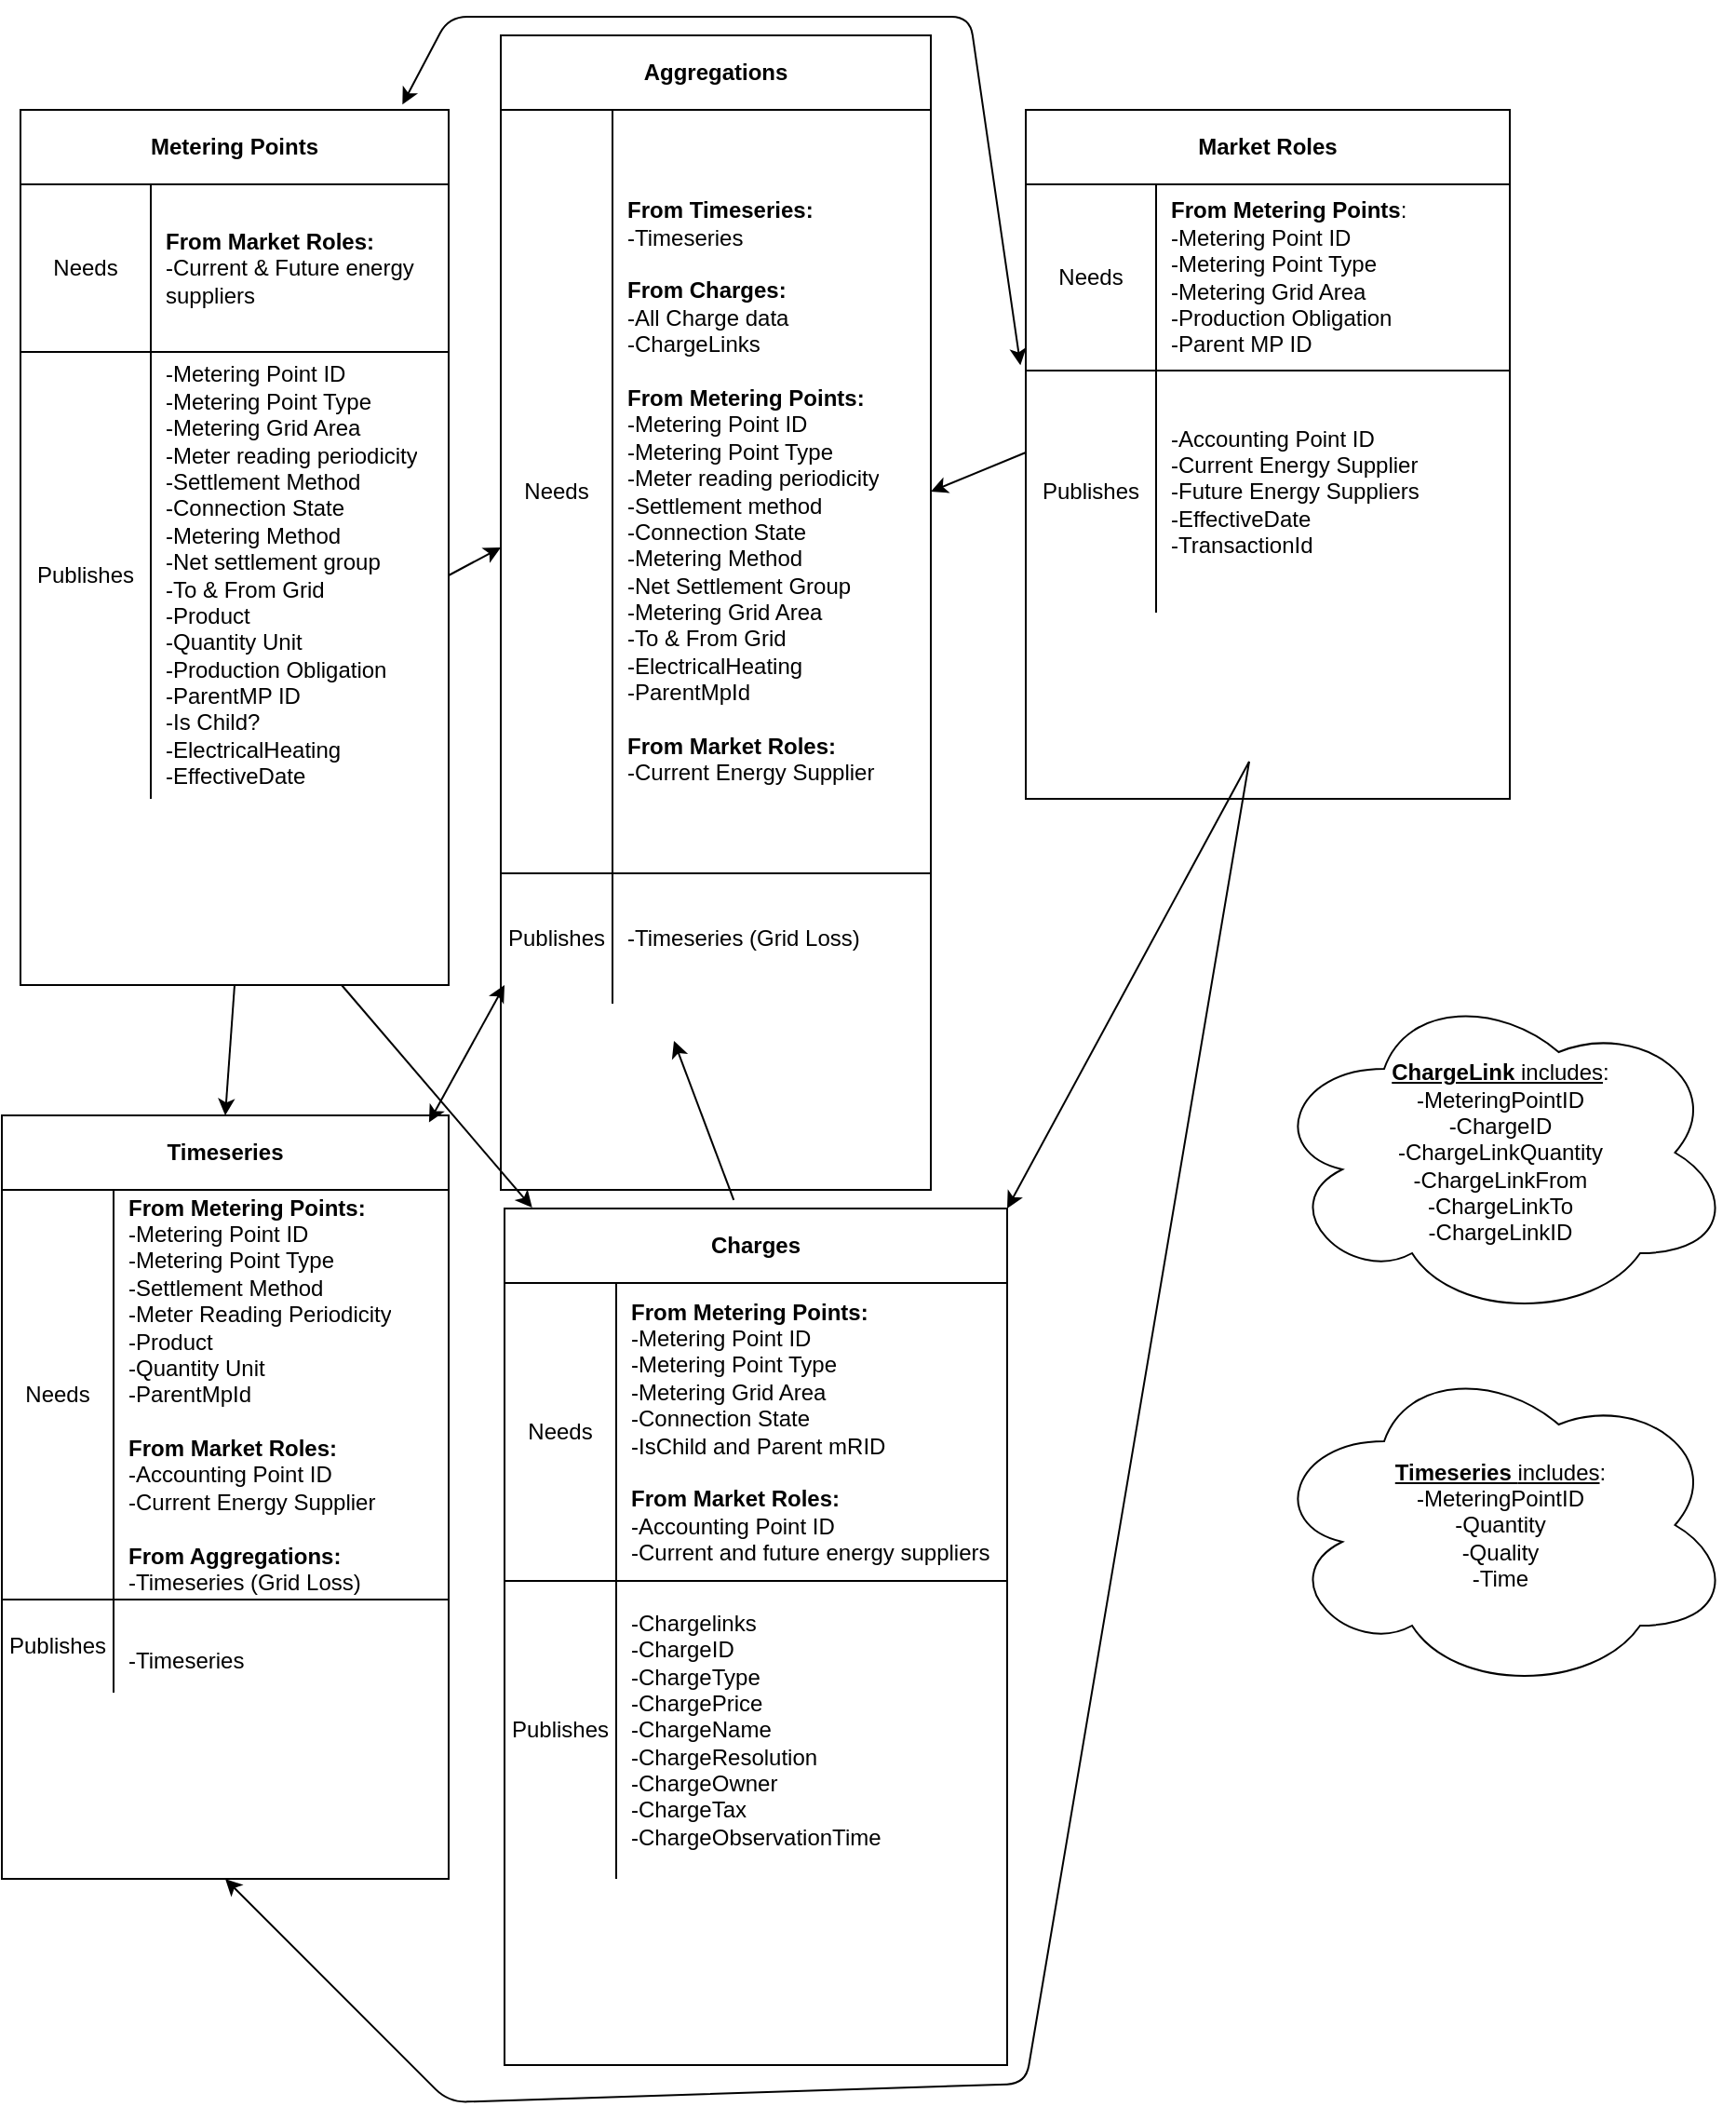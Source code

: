 <mxfile version="14.2.6" type="device"><diagram id="92r15I72fb07YGjZy0iK" name="Page-1"><mxGraphModel dx="1795" dy="1788" grid="1" gridSize="10" guides="1" tooltips="1" connect="1" arrows="1" fold="1" page="1" pageScale="1" pageWidth="827" pageHeight="1169" math="0" shadow="0"><root><mxCell id="0"/><mxCell id="1" parent="0"/><mxCell id="Mabt-3Se4oyptyURrfW0-4" value="Metering Points" style="shape=table;html=1;whiteSpace=wrap;startSize=40;container=1;collapsible=0;childLayout=tableLayout;fixedRows=1;rowLines=0;fontStyle=1;align=center;" parent="1" vertex="1"><mxGeometry x="40" y="20" width="230" height="470" as="geometry"/></mxCell><mxCell id="Mabt-3Se4oyptyURrfW0-5" value="" style="shape=partialRectangle;html=1;whiteSpace=wrap;collapsible=0;dropTarget=0;pointerEvents=0;fillColor=none;top=0;left=0;bottom=1;right=0;points=[[0,0.5],[1,0.5]];portConstraint=eastwest;" parent="Mabt-3Se4oyptyURrfW0-4" vertex="1"><mxGeometry y="40" width="230" height="90" as="geometry"/></mxCell><mxCell id="Mabt-3Se4oyptyURrfW0-6" value="Needs" style="shape=partialRectangle;html=1;whiteSpace=wrap;connectable=0;fillColor=none;top=0;left=0;bottom=0;right=0;overflow=hidden;" parent="Mabt-3Se4oyptyURrfW0-5" vertex="1"><mxGeometry width="70" height="90" as="geometry"/></mxCell><mxCell id="Mabt-3Se4oyptyURrfW0-7" value="&lt;b&gt;From Market Roles:&lt;/b&gt;&lt;br&gt;-Current &amp;amp; Future energy suppliers" style="shape=partialRectangle;html=1;whiteSpace=wrap;connectable=0;fillColor=none;top=0;left=0;bottom=0;right=0;align=left;spacingLeft=6;overflow=hidden;" parent="Mabt-3Se4oyptyURrfW0-5" vertex="1"><mxGeometry x="70" width="160" height="90" as="geometry"/></mxCell><mxCell id="Mabt-3Se4oyptyURrfW0-8" value="" style="shape=partialRectangle;html=1;whiteSpace=wrap;collapsible=0;dropTarget=0;pointerEvents=0;fillColor=none;top=0;left=0;bottom=0;right=0;points=[[0,0.5],[1,0.5]];portConstraint=eastwest;" parent="Mabt-3Se4oyptyURrfW0-4" vertex="1"><mxGeometry y="130" width="230" height="240" as="geometry"/></mxCell><mxCell id="Mabt-3Se4oyptyURrfW0-9" value="Publishes" style="shape=partialRectangle;html=1;whiteSpace=wrap;connectable=0;fillColor=none;top=0;left=0;bottom=0;right=0;overflow=hidden;" parent="Mabt-3Se4oyptyURrfW0-8" vertex="1"><mxGeometry width="70" height="240" as="geometry"/></mxCell><mxCell id="Mabt-3Se4oyptyURrfW0-10" value="-Metering Point ID&lt;br&gt;-Metering Point Type&lt;br&gt;-Metering Grid Area&lt;br&gt;-Meter reading periodicity&lt;br&gt;-Settlement Method&lt;br&gt;-Connection State&lt;br&gt;-Metering Method&lt;br&gt;-Net settlement group&lt;br&gt;-To &amp;amp; From Grid&lt;br&gt;-Product&lt;br&gt;-Quantity Unit&lt;br&gt;-Production Obligation&lt;br&gt;-ParentMP ID&lt;br&gt;-Is Child?&lt;br&gt;&lt;div&gt;-ElectricalHeating&lt;/div&gt;&lt;div&gt;-EffectiveDate&lt;br&gt;&lt;/div&gt;" style="shape=partialRectangle;html=1;whiteSpace=wrap;connectable=0;fillColor=none;top=0;left=0;bottom=0;right=0;align=left;spacingLeft=6;overflow=hidden;" parent="Mabt-3Se4oyptyURrfW0-8" vertex="1"><mxGeometry x="70" width="160" height="240" as="geometry"/></mxCell><mxCell id="Mabt-3Se4oyptyURrfW0-14" value="Aggregations" style="shape=table;html=1;whiteSpace=wrap;startSize=40;container=1;collapsible=0;childLayout=tableLayout;fixedRows=1;rowLines=0;fontStyle=1;align=center;" parent="1" vertex="1"><mxGeometry x="298" y="-20" width="231" height="620" as="geometry"/></mxCell><mxCell id="Mabt-3Se4oyptyURrfW0-15" value="" style="shape=partialRectangle;html=1;whiteSpace=wrap;collapsible=0;dropTarget=0;pointerEvents=0;fillColor=none;top=0;left=0;bottom=1;right=0;points=[[0,0.5],[1,0.5]];portConstraint=eastwest;" parent="Mabt-3Se4oyptyURrfW0-14" vertex="1"><mxGeometry y="40" width="231" height="410" as="geometry"/></mxCell><mxCell id="Mabt-3Se4oyptyURrfW0-16" value="Needs" style="shape=partialRectangle;html=1;whiteSpace=wrap;connectable=0;fillColor=none;top=0;left=0;bottom=0;right=0;overflow=hidden;" parent="Mabt-3Se4oyptyURrfW0-15" vertex="1"><mxGeometry width="60" height="410" as="geometry"/></mxCell><mxCell id="Mabt-3Se4oyptyURrfW0-17" value="&lt;b&gt;From Timeseries:&lt;/b&gt;&lt;br&gt;-Timeseries&lt;br&gt;&lt;br&gt;&lt;b&gt;From Charges:&lt;/b&gt;&lt;br&gt;-All Charge data&lt;br&gt;-ChargeLinks&lt;br&gt;&lt;br&gt;&lt;b&gt;From Metering Points:&lt;/b&gt;&lt;br&gt;-Metering Point ID&lt;br&gt;-Metering Point Type&lt;br&gt;-Meter reading periodicity&lt;br&gt;-Settlement method&lt;br&gt;-Connection State&lt;br&gt;-Metering Method&lt;br&gt;-Net Settlement Group&lt;br&gt;-Metering Grid Area&lt;br&gt;-To &amp;amp; From Grid&lt;br&gt;&lt;div&gt;-ElectricalHeating&lt;/div&gt;&lt;div&gt;-ParentMpId&lt;br&gt;&lt;/div&gt;&lt;br&gt;&lt;b&gt;From Market Roles:&lt;/b&gt;&lt;br&gt;-Current Energy Supplier" style="shape=partialRectangle;html=1;whiteSpace=wrap;connectable=0;fillColor=none;top=0;left=0;bottom=0;right=0;align=left;spacingLeft=6;overflow=hidden;" parent="Mabt-3Se4oyptyURrfW0-15" vertex="1"><mxGeometry x="60" width="171" height="410" as="geometry"/></mxCell><mxCell id="Mabt-3Se4oyptyURrfW0-18" value="" style="shape=partialRectangle;html=1;whiteSpace=wrap;collapsible=0;dropTarget=0;pointerEvents=0;fillColor=none;top=0;left=0;bottom=0;right=0;points=[[0,0.5],[1,0.5]];portConstraint=eastwest;" parent="Mabt-3Se4oyptyURrfW0-14" vertex="1"><mxGeometry y="450" width="231" height="70" as="geometry"/></mxCell><mxCell id="Mabt-3Se4oyptyURrfW0-19" value="Publishes" style="shape=partialRectangle;html=1;whiteSpace=wrap;connectable=0;fillColor=none;top=0;left=0;bottom=0;right=0;overflow=hidden;" parent="Mabt-3Se4oyptyURrfW0-18" vertex="1"><mxGeometry width="60" height="70" as="geometry"/></mxCell><mxCell id="Mabt-3Se4oyptyURrfW0-20" value="-Timeseries (Grid Loss)" style="shape=partialRectangle;html=1;whiteSpace=wrap;connectable=0;fillColor=none;top=0;left=0;bottom=0;right=0;align=left;spacingLeft=6;overflow=hidden;" parent="Mabt-3Se4oyptyURrfW0-18" vertex="1"><mxGeometry x="60" width="171" height="70" as="geometry"/></mxCell><mxCell id="Mabt-3Se4oyptyURrfW0-21" value="Market Roles" style="shape=table;html=1;whiteSpace=wrap;startSize=40;container=1;collapsible=0;childLayout=tableLayout;fixedRows=1;rowLines=0;fontStyle=1;align=center;" parent="1" vertex="1"><mxGeometry x="580" y="20" width="260" height="370" as="geometry"/></mxCell><mxCell id="Mabt-3Se4oyptyURrfW0-22" value="" style="shape=partialRectangle;html=1;whiteSpace=wrap;collapsible=0;dropTarget=0;pointerEvents=0;fillColor=none;top=0;left=0;bottom=1;right=0;points=[[0,0.5],[1,0.5]];portConstraint=eastwest;" parent="Mabt-3Se4oyptyURrfW0-21" vertex="1"><mxGeometry y="40" width="260" height="100" as="geometry"/></mxCell><mxCell id="Mabt-3Se4oyptyURrfW0-23" value="Needs" style="shape=partialRectangle;html=1;whiteSpace=wrap;connectable=0;fillColor=none;top=0;left=0;bottom=0;right=0;overflow=hidden;" parent="Mabt-3Se4oyptyURrfW0-22" vertex="1"><mxGeometry width="70" height="100" as="geometry"/></mxCell><mxCell id="Mabt-3Se4oyptyURrfW0-24" value="&lt;b&gt;From Metering Points&lt;/b&gt;:&lt;br&gt;-Metering Point ID&lt;br&gt;-Metering Point Type&lt;br&gt;-Metering Grid Area&lt;br&gt;-Production Obligation&lt;br&gt;-Parent MP ID" style="shape=partialRectangle;html=1;whiteSpace=wrap;connectable=0;fillColor=none;top=0;left=0;bottom=0;right=0;align=left;spacingLeft=6;overflow=hidden;" parent="Mabt-3Se4oyptyURrfW0-22" vertex="1"><mxGeometry x="70" width="190" height="100" as="geometry"/></mxCell><mxCell id="Mabt-3Se4oyptyURrfW0-25" value="" style="shape=partialRectangle;html=1;whiteSpace=wrap;collapsible=0;dropTarget=0;pointerEvents=0;fillColor=none;top=0;left=0;bottom=0;right=0;points=[[0,0.5],[1,0.5]];portConstraint=eastwest;" parent="Mabt-3Se4oyptyURrfW0-21" vertex="1"><mxGeometry y="140" width="260" height="130" as="geometry"/></mxCell><mxCell id="Mabt-3Se4oyptyURrfW0-26" value="Publishes" style="shape=partialRectangle;html=1;whiteSpace=wrap;connectable=0;fillColor=none;top=0;left=0;bottom=0;right=0;overflow=hidden;" parent="Mabt-3Se4oyptyURrfW0-25" vertex="1"><mxGeometry width="70" height="130" as="geometry"/></mxCell><mxCell id="Mabt-3Se4oyptyURrfW0-27" value="-Accounting Point ID&lt;br&gt;-Current Energy Supplier&lt;br&gt;-Future Energy Suppliers&lt;br&gt;&lt;div&gt;-EffectiveDate&lt;/div&gt;&lt;div&gt;-TransactionId&lt;br&gt;&lt;/div&gt;" style="shape=partialRectangle;html=1;whiteSpace=wrap;connectable=0;fillColor=none;top=0;left=0;bottom=0;right=0;align=left;spacingLeft=6;overflow=hidden;" parent="Mabt-3Se4oyptyURrfW0-25" vertex="1"><mxGeometry x="70" width="190" height="130" as="geometry"/></mxCell><mxCell id="Mabt-3Se4oyptyURrfW0-28" value="Timeseries" style="shape=table;html=1;whiteSpace=wrap;startSize=40;container=1;collapsible=0;childLayout=tableLayout;fixedRows=1;rowLines=0;fontStyle=1;align=center;" parent="1" vertex="1"><mxGeometry x="30" y="560" width="240" height="410" as="geometry"/></mxCell><mxCell id="Mabt-3Se4oyptyURrfW0-29" value="" style="shape=partialRectangle;html=1;whiteSpace=wrap;collapsible=0;dropTarget=0;pointerEvents=0;fillColor=none;top=0;left=0;bottom=1;right=0;points=[[0,0.5],[1,0.5]];portConstraint=eastwest;" parent="Mabt-3Se4oyptyURrfW0-28" vertex="1"><mxGeometry y="40" width="240" height="220" as="geometry"/></mxCell><mxCell id="Mabt-3Se4oyptyURrfW0-30" value="Needs" style="shape=partialRectangle;html=1;whiteSpace=wrap;connectable=0;fillColor=none;top=0;left=0;bottom=0;right=0;overflow=hidden;" parent="Mabt-3Se4oyptyURrfW0-29" vertex="1"><mxGeometry width="60" height="220" as="geometry"/></mxCell><mxCell id="Mabt-3Se4oyptyURrfW0-31" value="&lt;b&gt;From Metering Points:&lt;/b&gt;&lt;br&gt;-Metering Point ID&lt;br&gt;-Metering Point Type&lt;br&gt;-Settlement Method&lt;br&gt;-Meter Reading Periodicity&lt;br&gt;-Product&lt;br&gt;&lt;div&gt;-Quantity Unit&lt;/div&gt;&lt;div&gt;-ParentMpId&lt;br&gt;&lt;/div&gt;&lt;br&gt;&lt;b&gt;From Market Roles:&lt;br&gt;&lt;/b&gt;-Accounting Point ID&lt;br&gt;-Current Energy Supplier&lt;br&gt;&lt;br&gt;&lt;b&gt;From Aggregations:&lt;br&gt;&lt;/b&gt;-Timeseries (Grid Loss)" style="shape=partialRectangle;html=1;whiteSpace=wrap;connectable=0;fillColor=none;top=0;left=0;bottom=0;right=0;align=left;spacingLeft=6;overflow=hidden;" parent="Mabt-3Se4oyptyURrfW0-29" vertex="1"><mxGeometry x="60" width="180" height="220" as="geometry"/></mxCell><mxCell id="Mabt-3Se4oyptyURrfW0-32" value="" style="shape=partialRectangle;html=1;whiteSpace=wrap;collapsible=0;dropTarget=0;pointerEvents=0;fillColor=none;top=0;left=0;bottom=0;right=0;points=[[0,0.5],[1,0.5]];portConstraint=eastwest;" parent="Mabt-3Se4oyptyURrfW0-28" vertex="1"><mxGeometry y="260" width="240" height="50" as="geometry"/></mxCell><mxCell id="Mabt-3Se4oyptyURrfW0-33" value="Publishes" style="shape=partialRectangle;html=1;whiteSpace=wrap;connectable=0;fillColor=none;top=0;left=0;bottom=0;right=0;overflow=hidden;" parent="Mabt-3Se4oyptyURrfW0-32" vertex="1"><mxGeometry width="60" height="50" as="geometry"/></mxCell><mxCell id="Mabt-3Se4oyptyURrfW0-34" value="&lt;br&gt;-Timeseries" style="shape=partialRectangle;html=1;whiteSpace=wrap;connectable=0;fillColor=none;top=0;left=0;bottom=0;right=0;align=left;spacingLeft=6;overflow=hidden;" parent="Mabt-3Se4oyptyURrfW0-32" vertex="1"><mxGeometry x="60" width="180" height="50" as="geometry"/></mxCell><mxCell id="Mabt-3Se4oyptyURrfW0-35" value="Charges" style="shape=table;html=1;whiteSpace=wrap;startSize=40;container=1;collapsible=0;childLayout=tableLayout;fixedRows=1;rowLines=0;fontStyle=1;align=center;" parent="1" vertex="1"><mxGeometry x="300" y="610" width="270" height="460" as="geometry"/></mxCell><mxCell id="Mabt-3Se4oyptyURrfW0-36" value="" style="shape=partialRectangle;html=1;whiteSpace=wrap;collapsible=0;dropTarget=0;pointerEvents=0;fillColor=none;top=0;left=0;bottom=1;right=0;points=[[0,0.5],[1,0.5]];portConstraint=eastwest;" parent="Mabt-3Se4oyptyURrfW0-35" vertex="1"><mxGeometry y="40" width="270" height="160" as="geometry"/></mxCell><mxCell id="Mabt-3Se4oyptyURrfW0-37" value="Needs" style="shape=partialRectangle;html=1;whiteSpace=wrap;connectable=0;fillColor=none;top=0;left=0;bottom=0;right=0;overflow=hidden;" parent="Mabt-3Se4oyptyURrfW0-36" vertex="1"><mxGeometry width="60" height="160" as="geometry"/></mxCell><mxCell id="Mabt-3Se4oyptyURrfW0-38" value="&lt;b&gt;From Metering Points:&lt;/b&gt;&lt;br&gt;-Metering Point ID&lt;br&gt;-Metering Point Type&lt;br&gt;-Metering Grid Area&lt;br&gt;-Connection State&lt;br&gt;-IsChild and Parent mRID&lt;br&gt;&lt;b&gt;&lt;br&gt;From Market Roles:&lt;/b&gt;&lt;br&gt;-Accounting Point ID&lt;br&gt;-Current and future energy suppliers" style="shape=partialRectangle;html=1;whiteSpace=wrap;connectable=0;fillColor=none;top=0;left=0;bottom=0;right=0;align=left;spacingLeft=6;overflow=hidden;" parent="Mabt-3Se4oyptyURrfW0-36" vertex="1"><mxGeometry x="60" width="210" height="160" as="geometry"/></mxCell><mxCell id="Mabt-3Se4oyptyURrfW0-39" value="" style="shape=partialRectangle;html=1;whiteSpace=wrap;collapsible=0;dropTarget=0;pointerEvents=0;fillColor=none;top=0;left=0;bottom=0;right=0;points=[[0,0.5],[1,0.5]];portConstraint=eastwest;" parent="Mabt-3Se4oyptyURrfW0-35" vertex="1"><mxGeometry y="200" width="270" height="160" as="geometry"/></mxCell><mxCell id="Mabt-3Se4oyptyURrfW0-40" value="Publishes" style="shape=partialRectangle;html=1;whiteSpace=wrap;connectable=0;fillColor=none;top=0;left=0;bottom=0;right=0;overflow=hidden;" parent="Mabt-3Se4oyptyURrfW0-39" vertex="1"><mxGeometry width="60" height="160" as="geometry"/></mxCell><mxCell id="Mabt-3Se4oyptyURrfW0-41" value="-Chargelinks&lt;br&gt;-ChargeID&lt;br&gt;-ChargeType&lt;br&gt;-ChargePrice&lt;br&gt;-ChargeName&lt;br&gt;-ChargeResolution&lt;br&gt;-ChargeOwner&lt;br&gt;-ChargeTax&lt;br&gt;-ChargeObservationTime" style="shape=partialRectangle;html=1;whiteSpace=wrap;connectable=0;fillColor=none;top=0;left=0;bottom=0;right=0;align=left;spacingLeft=6;overflow=hidden;" parent="Mabt-3Se4oyptyURrfW0-39" vertex="1"><mxGeometry x="60" width="210" height="160" as="geometry"/></mxCell><mxCell id="Mabt-3Se4oyptyURrfW0-58" value="" style="endArrow=classic;html=1;exitX=1;exitY=0.5;exitDx=0;exitDy=0;" parent="1" source="Mabt-3Se4oyptyURrfW0-8" edge="1"><mxGeometry width="50" height="50" relative="1" as="geometry"><mxPoint x="390" y="400" as="sourcePoint"/><mxPoint x="298" y="255" as="targetPoint"/></mxGeometry></mxCell><mxCell id="Mabt-3Se4oyptyURrfW0-60" value="" style="endArrow=classic;startArrow=classic;html=1;exitX=0.956;exitY=0.009;exitDx=0;exitDy=0;exitPerimeter=0;" parent="1" source="Mabt-3Se4oyptyURrfW0-28" edge="1"><mxGeometry width="50" height="50" relative="1" as="geometry"><mxPoint x="230" y="630" as="sourcePoint"/><mxPoint x="300" y="490" as="targetPoint"/></mxGeometry></mxCell><mxCell id="Mabt-3Se4oyptyURrfW0-61" value="" style="endArrow=classic;html=1;exitX=0.456;exitY=-0.01;exitDx=0;exitDy=0;exitPerimeter=0;" parent="1" source="Mabt-3Se4oyptyURrfW0-35" edge="1"><mxGeometry width="50" height="50" relative="1" as="geometry"><mxPoint x="390" y="520" as="sourcePoint"/><mxPoint x="391" y="520" as="targetPoint"/></mxGeometry></mxCell><mxCell id="Mabt-3Se4oyptyURrfW0-63" value="" style="endArrow=classic;html=1;entryX=1;entryY=0.5;entryDx=0;entryDy=0;" parent="1" target="Mabt-3Se4oyptyURrfW0-15" edge="1"><mxGeometry width="50" height="50" relative="1" as="geometry"><mxPoint x="580" y="204" as="sourcePoint"/><mxPoint x="440" y="230" as="targetPoint"/></mxGeometry></mxCell><mxCell id="Mabt-3Se4oyptyURrfW0-65" value="" style="endArrow=classic;startArrow=classic;html=1;exitX=0.892;exitY=-0.006;exitDx=0;exitDy=0;exitPerimeter=0;entryX=-0.011;entryY=-0.022;entryDx=0;entryDy=0;entryPerimeter=0;" parent="1" source="Mabt-3Se4oyptyURrfW0-4" target="Mabt-3Se4oyptyURrfW0-25" edge="1"><mxGeometry width="50" height="50" relative="1" as="geometry"><mxPoint x="390" y="280" as="sourcePoint"/><mxPoint x="440" y="230" as="targetPoint"/><Array as="points"><mxPoint x="270" y="-30"/><mxPoint x="550" y="-30"/></Array></mxGeometry></mxCell><mxCell id="Mabt-3Se4oyptyURrfW0-69" value="" style="endArrow=classic;html=1;exitX=0.5;exitY=1;exitDx=0;exitDy=0;entryX=0.5;entryY=0;entryDx=0;entryDy=0;" parent="1" source="Mabt-3Se4oyptyURrfW0-4" target="Mabt-3Se4oyptyURrfW0-28" edge="1"><mxGeometry width="50" height="50" relative="1" as="geometry"><mxPoint x="390" y="520" as="sourcePoint"/><mxPoint x="440" y="470" as="targetPoint"/></mxGeometry></mxCell><mxCell id="Mabt-3Se4oyptyURrfW0-70" value="" style="endArrow=classic;html=1;entryX=0.055;entryY=-0.001;entryDx=0;entryDy=0;entryPerimeter=0;exitX=0.75;exitY=1;exitDx=0;exitDy=0;" parent="1" target="Mabt-3Se4oyptyURrfW0-35" edge="1" source="Mabt-3Se4oyptyURrfW0-4"><mxGeometry width="50" height="50" relative="1" as="geometry"><mxPoint x="160" y="470" as="sourcePoint"/><mxPoint x="140" y="570" as="targetPoint"/></mxGeometry></mxCell><mxCell id="Mabt-3Se4oyptyURrfW0-71" value="" style="endArrow=classic;html=1;entryX=1;entryY=0;entryDx=0;entryDy=0;" parent="1" target="Mabt-3Se4oyptyURrfW0-35" edge="1"><mxGeometry width="50" height="50" relative="1" as="geometry"><mxPoint x="700" y="370" as="sourcePoint"/><mxPoint x="440" y="450" as="targetPoint"/></mxGeometry></mxCell><mxCell id="Mabt-3Se4oyptyURrfW0-72" value="" style="endArrow=classic;html=1;entryX=0.5;entryY=1;entryDx=0;entryDy=0;" parent="1" target="Mabt-3Se4oyptyURrfW0-28" edge="1"><mxGeometry width="50" height="50" relative="1" as="geometry"><mxPoint x="700" y="370" as="sourcePoint"/><mxPoint x="440" y="570" as="targetPoint"/><Array as="points"><mxPoint x="580" y="1080"/><mxPoint x="270" y="1090"/></Array></mxGeometry></mxCell><mxCell id="Mabt-3Se4oyptyURrfW0-73" value="&lt;u&gt;&lt;b&gt;ChargeLink &lt;/b&gt;includes&lt;/u&gt;:&lt;br&gt;-MeteringPointID&lt;br&gt;-ChargeID&lt;br&gt;-ChargeLinkQuantity&lt;br&gt;-ChargeLinkFrom&lt;br&gt;-ChargeLinkTo&lt;br&gt;-ChargeLinkID" style="ellipse;shape=cloud;whiteSpace=wrap;html=1;" parent="1" vertex="1"><mxGeometry x="710" y="490" width="250" height="180" as="geometry"/></mxCell><mxCell id="Mabt-3Se4oyptyURrfW0-74" value="&lt;u&gt;&lt;b&gt;Timeseries &lt;/b&gt;includes&lt;/u&gt;:&lt;br&gt;-MeteringPointID&lt;br&gt;-Quantity&lt;br&gt;-Quality&lt;br&gt;-Time" style="ellipse;shape=cloud;whiteSpace=wrap;html=1;" parent="1" vertex="1"><mxGeometry x="710" y="690" width="250" height="180" as="geometry"/></mxCell></root></mxGraphModel></diagram></mxfile>